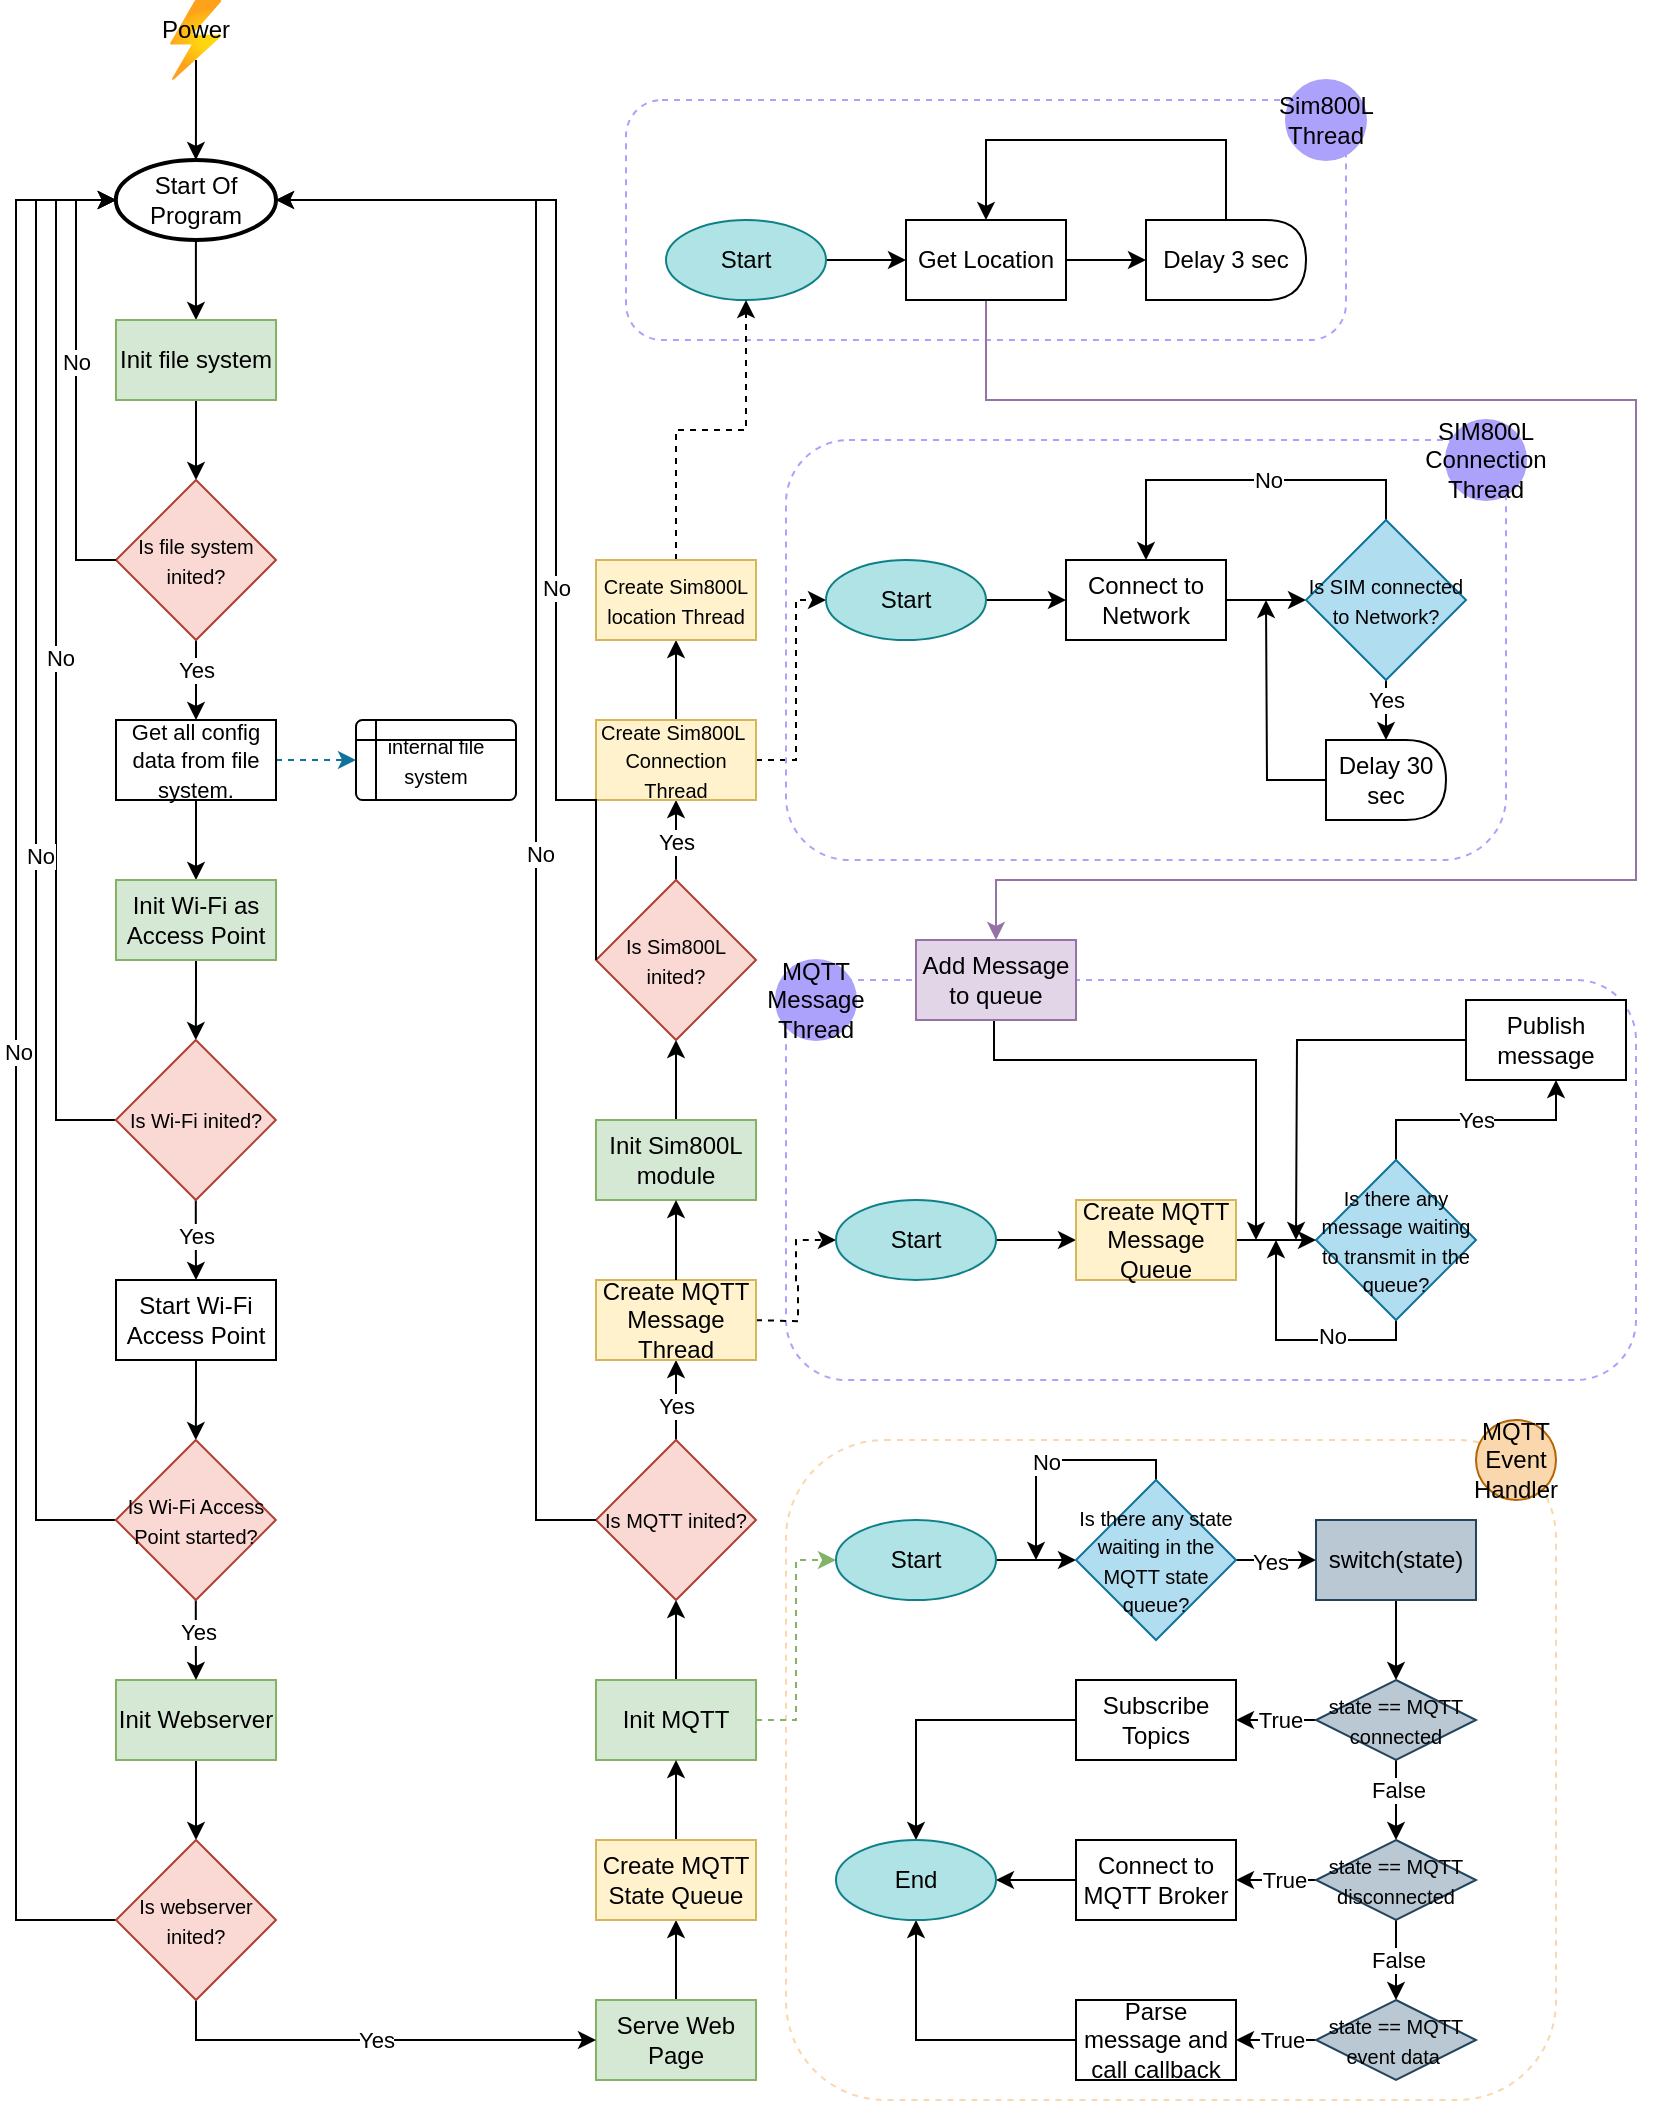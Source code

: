 <mxfile version="22.1.21" type="github">
  <diagram name="Page-1" id="i7anXDzvivj3QK4yiTyE">
    <mxGraphModel dx="1406" dy="894" grid="0" gridSize="10" guides="1" tooltips="1" connect="1" arrows="1" fold="1" page="1" pageScale="1" pageWidth="850" pageHeight="1100" background="none" math="0" shadow="0">
      <root>
        <mxCell id="0" />
        <mxCell id="1" parent="0" />
        <mxCell id="xi-QjfqhYSJSX6jupqze-259" value="" style="rounded=1;whiteSpace=wrap;html=1;dashed=1;fillColor=none;strokeColor=#fad7ac;" parent="1" vertex="1">
          <mxGeometry x="415" y="760" width="385" height="330" as="geometry" />
        </mxCell>
        <mxCell id="xi-QjfqhYSJSX6jupqze-130" value="" style="rounded=1;whiteSpace=wrap;html=1;fillColor=none;dashed=1;strokeColor=#ACA2FC;" parent="1" vertex="1">
          <mxGeometry x="415" y="530" width="425" height="200" as="geometry" />
        </mxCell>
        <mxCell id="xi-QjfqhYSJSX6jupqze-16" value="" style="image;aspect=fixed;html=1;points=[];align=center;fontSize=12;image=img/lib/azure2/general/Power.svg;" parent="1" vertex="1">
          <mxGeometry x="106.97" y="40" width="25.88" height="40" as="geometry" />
        </mxCell>
        <mxCell id="xi-QjfqhYSJSX6jupqze-15" value="" style="edgeStyle=orthogonalEdgeStyle;rounded=0;orthogonalLoop=1;jettySize=auto;html=1;" parent="1" source="xi-QjfqhYSJSX6jupqze-1" target="xi-QjfqhYSJSX6jupqze-11" edge="1">
          <mxGeometry relative="1" as="geometry" />
        </mxCell>
        <mxCell id="xi-QjfqhYSJSX6jupqze-1" value="Start Of Program" style="strokeWidth=2;html=1;shape=mxgraph.flowchart.start_1;whiteSpace=wrap;" parent="1" vertex="1">
          <mxGeometry x="79.91" y="120" width="80.09" height="40" as="geometry" />
        </mxCell>
        <mxCell id="xi-QjfqhYSJSX6jupqze-9" value="&lt;font style=&quot;font-size: 10px;&quot;&gt;internal file system&lt;/font&gt;" style="shape=internalStorage;whiteSpace=wrap;html=1;dx=10;dy=10;rounded=1;arcSize=8;strokeWidth=1;" parent="1" vertex="1">
          <mxGeometry x="200" y="400" width="80" height="40" as="geometry" />
        </mxCell>
        <mxCell id="xi-QjfqhYSJSX6jupqze-18" value="" style="edgeStyle=orthogonalEdgeStyle;rounded=0;orthogonalLoop=1;jettySize=auto;html=1;" parent="1" source="xi-QjfqhYSJSX6jupqze-11" target="xi-QjfqhYSJSX6jupqze-17" edge="1">
          <mxGeometry relative="1" as="geometry" />
        </mxCell>
        <mxCell id="xi-QjfqhYSJSX6jupqze-11" value="Init file system" style="rounded=0;whiteSpace=wrap;html=1;fillColor=#d5e8d4;strokeColor=#82b366;" parent="1" vertex="1">
          <mxGeometry x="80" y="200" width="80" height="40" as="geometry" />
        </mxCell>
        <mxCell id="xi-QjfqhYSJSX6jupqze-14" value="" style="edgeStyle=orthogonalEdgeStyle;rounded=0;orthogonalLoop=1;jettySize=auto;html=1;" parent="1" source="xi-QjfqhYSJSX6jupqze-13" target="xi-QjfqhYSJSX6jupqze-1" edge="1">
          <mxGeometry relative="1" as="geometry" />
        </mxCell>
        <mxCell id="xi-QjfqhYSJSX6jupqze-13" value="Power" style="text;html=1;strokeColor=none;fillColor=none;align=center;verticalAlign=middle;whiteSpace=wrap;rounded=0;" parent="1" vertex="1">
          <mxGeometry x="90" y="40" width="60" height="30" as="geometry" />
        </mxCell>
        <mxCell id="xi-QjfqhYSJSX6jupqze-22" value="" style="edgeStyle=orthogonalEdgeStyle;rounded=0;orthogonalLoop=1;jettySize=auto;html=1;" parent="1" source="xi-QjfqhYSJSX6jupqze-17" target="xi-QjfqhYSJSX6jupqze-21" edge="1">
          <mxGeometry relative="1" as="geometry" />
        </mxCell>
        <mxCell id="xi-QjfqhYSJSX6jupqze-23" value="Yes" style="edgeLabel;html=1;align=center;verticalAlign=middle;resizable=0;points=[];" parent="xi-QjfqhYSJSX6jupqze-22" vertex="1" connectable="0">
          <mxGeometry x="-0.256" relative="1" as="geometry">
            <mxPoint as="offset" />
          </mxGeometry>
        </mxCell>
        <mxCell id="xi-QjfqhYSJSX6jupqze-17" value="&lt;font style=&quot;font-size: 10px;&quot;&gt;Is file system inited?&lt;/font&gt;" style="rhombus;whiteSpace=wrap;html=1;fillColor=#fad9d5;strokeColor=#ae4132;" parent="1" vertex="1">
          <mxGeometry x="80" y="280" width="80" height="80" as="geometry" />
        </mxCell>
        <mxCell id="xi-QjfqhYSJSX6jupqze-19" style="edgeStyle=orthogonalEdgeStyle;rounded=0;orthogonalLoop=1;jettySize=auto;html=1;entryX=0;entryY=0.5;entryDx=0;entryDy=0;entryPerimeter=0;" parent="1" target="xi-QjfqhYSJSX6jupqze-1" edge="1">
          <mxGeometry relative="1" as="geometry">
            <mxPoint x="80" y="320" as="sourcePoint" />
            <mxPoint x="159.91" y="145" as="targetPoint" />
            <Array as="points">
              <mxPoint x="60" y="320" />
              <mxPoint x="60" y="140" />
            </Array>
          </mxGeometry>
        </mxCell>
        <mxCell id="xi-QjfqhYSJSX6jupqze-20" value="No" style="edgeLabel;html=1;align=center;verticalAlign=middle;resizable=0;points=[];" parent="xi-QjfqhYSJSX6jupqze-19" vertex="1" connectable="0">
          <mxGeometry x="0.003" y="-4" relative="1" as="geometry">
            <mxPoint x="-4" y="-9" as="offset" />
          </mxGeometry>
        </mxCell>
        <mxCell id="xi-QjfqhYSJSX6jupqze-27" value="" style="edgeStyle=orthogonalEdgeStyle;rounded=0;orthogonalLoop=1;jettySize=auto;html=1;" parent="1" source="xi-QjfqhYSJSX6jupqze-21" target="xi-QjfqhYSJSX6jupqze-26" edge="1">
          <mxGeometry relative="1" as="geometry" />
        </mxCell>
        <mxCell id="xi-QjfqhYSJSX6jupqze-210" style="edgeStyle=orthogonalEdgeStyle;rounded=0;orthogonalLoop=1;jettySize=auto;html=1;entryX=0;entryY=0.5;entryDx=0;entryDy=0;dashed=1;fillColor=#b1ddf0;strokeColor=#10739e;" parent="1" source="xi-QjfqhYSJSX6jupqze-21" target="xi-QjfqhYSJSX6jupqze-9" edge="1">
          <mxGeometry relative="1" as="geometry" />
        </mxCell>
        <mxCell id="xi-QjfqhYSJSX6jupqze-21" value="&lt;font style=&quot;font-size: 11px;&quot;&gt;Get all config data from file system.&lt;/font&gt;" style="rounded=0;whiteSpace=wrap;html=1;" parent="1" vertex="1">
          <mxGeometry x="80" y="400" width="80" height="40" as="geometry" />
        </mxCell>
        <mxCell id="xi-QjfqhYSJSX6jupqze-55" value="" style="edgeStyle=orthogonalEdgeStyle;rounded=0;orthogonalLoop=1;jettySize=auto;html=1;" parent="1" source="xi-QjfqhYSJSX6jupqze-26" target="xi-QjfqhYSJSX6jupqze-53" edge="1">
          <mxGeometry relative="1" as="geometry" />
        </mxCell>
        <mxCell id="xi-QjfqhYSJSX6jupqze-26" value="Init Wi-Fi as Access Point" style="rounded=0;whiteSpace=wrap;html=1;fillColor=#d5e8d4;strokeColor=#82b366;" parent="1" vertex="1">
          <mxGeometry x="80" y="480" width="80" height="40" as="geometry" />
        </mxCell>
        <mxCell id="xi-QjfqhYSJSX6jupqze-85" value="" style="edgeStyle=orthogonalEdgeStyle;rounded=0;orthogonalLoop=1;jettySize=auto;html=1;" parent="1" source="xi-QjfqhYSJSX6jupqze-28" target="xi-QjfqhYSJSX6jupqze-84" edge="1">
          <mxGeometry relative="1" as="geometry" />
        </mxCell>
        <mxCell id="xi-QjfqhYSJSX6jupqze-28" value="Init Sim800L module" style="rounded=0;whiteSpace=wrap;html=1;fillColor=#d5e8d4;strokeColor=#82b366;" parent="1" vertex="1">
          <mxGeometry x="320" y="600" width="80" height="40" as="geometry" />
        </mxCell>
        <mxCell id="xi-QjfqhYSJSX6jupqze-233" style="edgeStyle=orthogonalEdgeStyle;rounded=0;orthogonalLoop=1;jettySize=auto;html=1;exitX=0.5;exitY=0;exitDx=0;exitDy=0;" parent="1" source="xi-QjfqhYSJSX6jupqze-30" target="xi-QjfqhYSJSX6jupqze-94" edge="1">
          <mxGeometry relative="1" as="geometry">
            <mxPoint x="360.0" y="880" as="sourcePoint" />
          </mxGeometry>
        </mxCell>
        <mxCell id="U0A5DU-_MACA9M0HJrla-34" style="edgeStyle=orthogonalEdgeStyle;rounded=0;orthogonalLoop=1;jettySize=auto;html=1;exitX=1;exitY=0.5;exitDx=0;exitDy=0;entryX=0;entryY=0.5;entryDx=0;entryDy=0;dashed=1;fillColor=#d5e8d4;strokeColor=#82b366;" parent="1" source="xi-QjfqhYSJSX6jupqze-30" target="xi-QjfqhYSJSX6jupqze-271" edge="1">
          <mxGeometry relative="1" as="geometry" />
        </mxCell>
        <mxCell id="xi-QjfqhYSJSX6jupqze-30" value="Init MQTT" style="rounded=0;whiteSpace=wrap;html=1;fillColor=#d5e8d4;strokeColor=#82b366;" parent="1" vertex="1">
          <mxGeometry x="320" y="880" width="80" height="40" as="geometry" />
        </mxCell>
        <mxCell id="xi-QjfqhYSJSX6jupqze-61" value="" style="edgeStyle=orthogonalEdgeStyle;rounded=0;orthogonalLoop=1;jettySize=auto;html=1;" parent="1" source="xi-QjfqhYSJSX6jupqze-34" target="xi-QjfqhYSJSX6jupqze-60" edge="1">
          <mxGeometry relative="1" as="geometry" />
        </mxCell>
        <mxCell id="xi-QjfqhYSJSX6jupqze-34" value="Start Wi-Fi Access Point" style="rounded=0;whiteSpace=wrap;html=1;" parent="1" vertex="1">
          <mxGeometry x="80" y="680" width="80" height="40" as="geometry" />
        </mxCell>
        <mxCell id="xi-QjfqhYSJSX6jupqze-67" value="" style="edgeStyle=orthogonalEdgeStyle;rounded=0;orthogonalLoop=1;jettySize=auto;html=1;" parent="1" source="xi-QjfqhYSJSX6jupqze-35" target="xi-QjfqhYSJSX6jupqze-66" edge="1">
          <mxGeometry relative="1" as="geometry" />
        </mxCell>
        <mxCell id="xi-QjfqhYSJSX6jupqze-35" value="Init Webserver" style="rounded=0;whiteSpace=wrap;html=1;fillColor=#d5e8d4;strokeColor=#82b366;" parent="1" vertex="1">
          <mxGeometry x="80" y="880" width="80" height="40" as="geometry" />
        </mxCell>
        <mxCell id="U0A5DU-_MACA9M0HJrla-3" style="edgeStyle=orthogonalEdgeStyle;rounded=0;orthogonalLoop=1;jettySize=auto;html=1;exitX=0.5;exitY=0;exitDx=0;exitDy=0;entryX=0.5;entryY=1;entryDx=0;entryDy=0;" parent="1" source="xi-QjfqhYSJSX6jupqze-36" target="U0A5DU-_MACA9M0HJrla-2" edge="1">
          <mxGeometry relative="1" as="geometry" />
        </mxCell>
        <mxCell id="xi-QjfqhYSJSX6jupqze-36" value="Serve Web Page" style="rounded=0;whiteSpace=wrap;html=1;fillColor=#d5e8d4;strokeColor=#82b366;" parent="1" vertex="1">
          <mxGeometry x="320" y="1040" width="80" height="40" as="geometry" />
        </mxCell>
        <mxCell id="xi-QjfqhYSJSX6jupqze-47" value="" style="rounded=1;whiteSpace=wrap;html=1;dashed=1;fillColor=none;strokeColor=#ACA2FC;" parent="1" vertex="1">
          <mxGeometry x="335" y="90" width="360" height="120" as="geometry" />
        </mxCell>
        <mxCell id="xi-QjfqhYSJSX6jupqze-56" style="edgeStyle=orthogonalEdgeStyle;rounded=0;orthogonalLoop=1;jettySize=auto;html=1;exitX=0;exitY=0.5;exitDx=0;exitDy=0;entryX=0;entryY=0.5;entryDx=0;entryDy=0;entryPerimeter=0;" parent="1" source="xi-QjfqhYSJSX6jupqze-53" target="xi-QjfqhYSJSX6jupqze-1" edge="1">
          <mxGeometry relative="1" as="geometry">
            <mxPoint x="79.91" y="145" as="targetPoint" />
            <Array as="points">
              <mxPoint x="50" y="600" />
              <mxPoint x="50" y="140" />
            </Array>
          </mxGeometry>
        </mxCell>
        <mxCell id="xi-QjfqhYSJSX6jupqze-57" value="No" style="edgeLabel;html=1;align=center;verticalAlign=middle;resizable=0;points=[];" parent="xi-QjfqhYSJSX6jupqze-56" vertex="1" connectable="0">
          <mxGeometry x="0.004" y="-2" relative="1" as="geometry">
            <mxPoint as="offset" />
          </mxGeometry>
        </mxCell>
        <mxCell id="xi-QjfqhYSJSX6jupqze-58" value="" style="edgeStyle=orthogonalEdgeStyle;rounded=0;orthogonalLoop=1;jettySize=auto;html=1;" parent="1" source="xi-QjfqhYSJSX6jupqze-53" target="xi-QjfqhYSJSX6jupqze-34" edge="1">
          <mxGeometry relative="1" as="geometry" />
        </mxCell>
        <mxCell id="xi-QjfqhYSJSX6jupqze-59" value="Yes" style="edgeLabel;html=1;align=center;verticalAlign=middle;resizable=0;points=[];" parent="xi-QjfqhYSJSX6jupqze-58" vertex="1" connectable="0">
          <mxGeometry x="-0.106" relative="1" as="geometry">
            <mxPoint as="offset" />
          </mxGeometry>
        </mxCell>
        <mxCell id="xi-QjfqhYSJSX6jupqze-53" value="&lt;font style=&quot;font-size: 10px;&quot;&gt;Is Wi-Fi inited?&lt;/font&gt;" style="rhombus;whiteSpace=wrap;html=1;fillColor=#fad9d5;strokeColor=#ae4132;" parent="1" vertex="1">
          <mxGeometry x="79.91" y="560" width="80" height="80" as="geometry" />
        </mxCell>
        <mxCell id="xi-QjfqhYSJSX6jupqze-62" style="edgeStyle=orthogonalEdgeStyle;rounded=0;orthogonalLoop=1;jettySize=auto;html=1;exitX=0;exitY=0.5;exitDx=0;exitDy=0;" parent="1" source="xi-QjfqhYSJSX6jupqze-60" edge="1">
          <mxGeometry relative="1" as="geometry">
            <mxPoint x="80" y="140" as="targetPoint" />
            <Array as="points">
              <mxPoint x="40" y="800" />
              <mxPoint x="40" y="140" />
            </Array>
          </mxGeometry>
        </mxCell>
        <mxCell id="xi-QjfqhYSJSX6jupqze-63" value="No" style="edgeLabel;html=1;align=center;verticalAlign=middle;resizable=0;points=[];" parent="xi-QjfqhYSJSX6jupqze-62" vertex="1" connectable="0">
          <mxGeometry x="0.005" y="-2" relative="1" as="geometry">
            <mxPoint as="offset" />
          </mxGeometry>
        </mxCell>
        <mxCell id="xi-QjfqhYSJSX6jupqze-64" value="" style="edgeStyle=orthogonalEdgeStyle;rounded=0;orthogonalLoop=1;jettySize=auto;html=1;" parent="1" source="xi-QjfqhYSJSX6jupqze-60" target="xi-QjfqhYSJSX6jupqze-35" edge="1">
          <mxGeometry relative="1" as="geometry" />
        </mxCell>
        <mxCell id="xi-QjfqhYSJSX6jupqze-65" value="Yes" style="edgeLabel;html=1;align=center;verticalAlign=middle;resizable=0;points=[];" parent="xi-QjfqhYSJSX6jupqze-64" vertex="1" connectable="0">
          <mxGeometry x="-0.213" y="1" relative="1" as="geometry">
            <mxPoint as="offset" />
          </mxGeometry>
        </mxCell>
        <mxCell id="xi-QjfqhYSJSX6jupqze-60" value="&lt;font style=&quot;font-size: 10px;&quot;&gt;Is Wi-Fi Access Point started?&lt;/font&gt;" style="rhombus;whiteSpace=wrap;html=1;fillColor=#fad9d5;strokeColor=#ae4132;" parent="1" vertex="1">
          <mxGeometry x="79.91" y="760" width="80" height="80" as="geometry" />
        </mxCell>
        <mxCell id="xi-QjfqhYSJSX6jupqze-68" style="edgeStyle=orthogonalEdgeStyle;rounded=0;orthogonalLoop=1;jettySize=auto;html=1;exitX=0;exitY=0.5;exitDx=0;exitDy=0;" parent="1" source="xi-QjfqhYSJSX6jupqze-66" edge="1">
          <mxGeometry relative="1" as="geometry">
            <mxPoint x="80" y="140" as="targetPoint" />
            <Array as="points">
              <mxPoint x="30" y="1000" />
              <mxPoint x="30" y="140" />
            </Array>
          </mxGeometry>
        </mxCell>
        <mxCell id="xi-QjfqhYSJSX6jupqze-69" value="No" style="edgeLabel;html=1;align=center;verticalAlign=middle;resizable=0;points=[];" parent="xi-QjfqhYSJSX6jupqze-68" vertex="1" connectable="0">
          <mxGeometry x="0.009" y="-1" relative="1" as="geometry">
            <mxPoint as="offset" />
          </mxGeometry>
        </mxCell>
        <mxCell id="xi-QjfqhYSJSX6jupqze-212" style="edgeStyle=orthogonalEdgeStyle;rounded=0;orthogonalLoop=1;jettySize=auto;html=1;exitX=0.5;exitY=1;exitDx=0;exitDy=0;entryX=0;entryY=0.5;entryDx=0;entryDy=0;" parent="1" source="xi-QjfqhYSJSX6jupqze-66" target="xi-QjfqhYSJSX6jupqze-36" edge="1">
          <mxGeometry relative="1" as="geometry">
            <Array as="points">
              <mxPoint x="120" y="1060" />
            </Array>
          </mxGeometry>
        </mxCell>
        <mxCell id="xi-QjfqhYSJSX6jupqze-214" value="Yes" style="edgeLabel;html=1;align=center;verticalAlign=middle;resizable=0;points=[];" parent="xi-QjfqhYSJSX6jupqze-212" vertex="1" connectable="0">
          <mxGeometry x="-0.005" relative="1" as="geometry">
            <mxPoint as="offset" />
          </mxGeometry>
        </mxCell>
        <mxCell id="xi-QjfqhYSJSX6jupqze-66" value="&lt;font style=&quot;font-size: 10px;&quot;&gt;Is webserver inited?&lt;/font&gt;" style="rhombus;whiteSpace=wrap;html=1;fillColor=#fad9d5;strokeColor=#ae4132;" parent="1" vertex="1">
          <mxGeometry x="80" y="960" width="80" height="80" as="geometry" />
        </mxCell>
        <mxCell id="xi-QjfqhYSJSX6jupqze-219" style="edgeStyle=orthogonalEdgeStyle;rounded=0;orthogonalLoop=1;jettySize=auto;html=1;exitX=0.5;exitY=0;exitDx=0;exitDy=0;" parent="1" source="xi-QjfqhYSJSX6jupqze-84" target="xi-QjfqhYSJSX6jupqze-160" edge="1">
          <mxGeometry relative="1" as="geometry" />
        </mxCell>
        <mxCell id="xi-QjfqhYSJSX6jupqze-220" value="Yes" style="edgeLabel;html=1;align=center;verticalAlign=middle;resizable=0;points=[];" parent="xi-QjfqhYSJSX6jupqze-219" vertex="1" connectable="0">
          <mxGeometry x="-0.017" relative="1" as="geometry">
            <mxPoint as="offset" />
          </mxGeometry>
        </mxCell>
        <mxCell id="xi-QjfqhYSJSX6jupqze-84" value="&lt;font style=&quot;font-size: 10px;&quot;&gt;Is Sim800L inited?&lt;/font&gt;" style="rhombus;whiteSpace=wrap;html=1;fillColor=#fad9d5;strokeColor=#ae4132;" parent="1" vertex="1">
          <mxGeometry x="320" y="480" width="80" height="80" as="geometry" />
        </mxCell>
        <mxCell id="xi-QjfqhYSJSX6jupqze-234" style="edgeStyle=orthogonalEdgeStyle;rounded=0;orthogonalLoop=1;jettySize=auto;html=1;entryX=0.5;entryY=1;entryDx=0;entryDy=0;" parent="1" source="xi-QjfqhYSJSX6jupqze-94" target="xi-QjfqhYSJSX6jupqze-143" edge="1">
          <mxGeometry relative="1" as="geometry">
            <mxPoint x="360" y="720" as="targetPoint" />
          </mxGeometry>
        </mxCell>
        <mxCell id="xi-QjfqhYSJSX6jupqze-235" value="Yes" style="edgeLabel;html=1;align=center;verticalAlign=middle;resizable=0;points=[];" parent="xi-QjfqhYSJSX6jupqze-234" vertex="1" connectable="0">
          <mxGeometry x="-0.133" relative="1" as="geometry">
            <mxPoint as="offset" />
          </mxGeometry>
        </mxCell>
        <mxCell id="xi-QjfqhYSJSX6jupqze-94" value="&lt;font style=&quot;font-size: 10px;&quot;&gt;Is MQTT inited?&lt;/font&gt;" style="rhombus;whiteSpace=wrap;html=1;fillColor=#fad9d5;strokeColor=#ae4132;" parent="1" vertex="1">
          <mxGeometry x="320" y="760" width="80" height="80" as="geometry" />
        </mxCell>
        <mxCell id="U0A5DU-_MACA9M0HJrla-36" style="edgeStyle=orthogonalEdgeStyle;rounded=0;orthogonalLoop=1;jettySize=auto;html=1;exitX=0;exitY=0.5;exitDx=0;exitDy=0;entryX=0.5;entryY=0;entryDx=0;entryDy=0;" parent="1" source="xi-QjfqhYSJSX6jupqze-114" target="U0A5DU-_MACA9M0HJrla-35" edge="1">
          <mxGeometry relative="1" as="geometry" />
        </mxCell>
        <mxCell id="xi-QjfqhYSJSX6jupqze-114" value="Subscribe Topics" style="rounded=0;whiteSpace=wrap;html=1;" parent="1" vertex="1">
          <mxGeometry x="560" y="880" width="80" height="40" as="geometry" />
        </mxCell>
        <mxCell id="xi-QjfqhYSJSX6jupqze-245" value="Yes" style="edgeStyle=orthogonalEdgeStyle;rounded=0;orthogonalLoop=1;jettySize=auto;html=1;exitX=0.5;exitY=0;exitDx=0;exitDy=0;" parent="1" source="xi-QjfqhYSJSX6jupqze-117" target="xi-QjfqhYSJSX6jupqze-119" edge="1">
          <mxGeometry relative="1" as="geometry">
            <Array as="points">
              <mxPoint x="720" y="600" />
              <mxPoint x="800" y="600" />
            </Array>
            <mxPoint as="offset" />
          </mxGeometry>
        </mxCell>
        <mxCell id="xi-QjfqhYSJSX6jupqze-277" style="edgeStyle=orthogonalEdgeStyle;rounded=0;orthogonalLoop=1;jettySize=auto;html=1;exitX=0.5;exitY=1;exitDx=0;exitDy=0;" parent="1" source="xi-QjfqhYSJSX6jupqze-117" edge="1">
          <mxGeometry relative="1" as="geometry">
            <mxPoint x="660" y="660" as="targetPoint" />
            <Array as="points">
              <mxPoint x="720" y="710" />
              <mxPoint x="660" y="710" />
            </Array>
          </mxGeometry>
        </mxCell>
        <mxCell id="xi-QjfqhYSJSX6jupqze-278" value="No" style="edgeLabel;html=1;align=center;verticalAlign=middle;resizable=0;points=[];" parent="xi-QjfqhYSJSX6jupqze-277" vertex="1" connectable="0">
          <mxGeometry x="-0.304" y="-2" relative="1" as="geometry">
            <mxPoint as="offset" />
          </mxGeometry>
        </mxCell>
        <mxCell id="xi-QjfqhYSJSX6jupqze-117" value="&lt;font style=&quot;font-size: 10px;&quot;&gt;Is there any message waiting to transmit in the queue?&lt;/font&gt;" style="rhombus;whiteSpace=wrap;html=1;fillColor=#b1ddf0;strokeColor=#10739e;" parent="1" vertex="1">
          <mxGeometry x="680" y="620" width="80" height="80" as="geometry" />
        </mxCell>
        <mxCell id="xi-QjfqhYSJSX6jupqze-279" style="edgeStyle=orthogonalEdgeStyle;rounded=0;orthogonalLoop=1;jettySize=auto;html=1;exitX=0;exitY=0.5;exitDx=0;exitDy=0;" parent="1" source="xi-QjfqhYSJSX6jupqze-119" edge="1">
          <mxGeometry relative="1" as="geometry">
            <mxPoint x="670" y="660" as="targetPoint" />
          </mxGeometry>
        </mxCell>
        <mxCell id="xi-QjfqhYSJSX6jupqze-119" value="Publish message" style="rounded=0;whiteSpace=wrap;html=1;" parent="1" vertex="1">
          <mxGeometry x="755" y="540" width="80" height="40" as="geometry" />
        </mxCell>
        <mxCell id="xi-QjfqhYSJSX6jupqze-141" value="MQTT Message Thread" style="ellipse;whiteSpace=wrap;html=1;aspect=fixed;fillColor=#ACA2FC;strokeColor=#ACA2FC;" parent="1" vertex="1">
          <mxGeometry x="410" y="520" width="40" height="40" as="geometry" />
        </mxCell>
        <mxCell id="xi-QjfqhYSJSX6jupqze-280" style="edgeStyle=orthogonalEdgeStyle;rounded=0;orthogonalLoop=1;jettySize=auto;html=1;entryX=0;entryY=0.5;entryDx=0;entryDy=0;dashed=1;" parent="1" target="xi-QjfqhYSJSX6jupqze-154" edge="1">
          <mxGeometry relative="1" as="geometry">
            <mxPoint x="400.0" y="700.077" as="sourcePoint" />
          </mxGeometry>
        </mxCell>
        <mxCell id="xi-QjfqhYSJSX6jupqze-143" value="Create MQTT Message Thread" style="rounded=0;whiteSpace=wrap;html=1;fillColor=#fff2cc;strokeColor=#d6b656;" parent="1" vertex="1">
          <mxGeometry x="320" y="680" width="80" height="40" as="geometry" />
        </mxCell>
        <mxCell id="xi-QjfqhYSJSX6jupqze-171" style="edgeStyle=orthogonalEdgeStyle;rounded=0;orthogonalLoop=1;jettySize=auto;html=1;entryX=0;entryY=0.5;entryDx=0;entryDy=0;" parent="1" source="xi-QjfqhYSJSX6jupqze-154" target="xi-QjfqhYSJSX6jupqze-170" edge="1">
          <mxGeometry relative="1" as="geometry">
            <mxPoint x="630" y="640" as="targetPoint" />
          </mxGeometry>
        </mxCell>
        <mxCell id="xi-QjfqhYSJSX6jupqze-154" value="Start" style="ellipse;whiteSpace=wrap;html=1;fillColor=#b0e3e6;strokeColor=#0e8088;" parent="1" vertex="1">
          <mxGeometry x="440" y="640" width="80" height="40" as="geometry" />
        </mxCell>
        <mxCell id="xi-QjfqhYSJSX6jupqze-159" value="Sim800L Thread" style="ellipse;whiteSpace=wrap;html=1;aspect=fixed;fillColor=#ACA2FC;strokeColor=#ACA2FC;" parent="1" vertex="1">
          <mxGeometry x="665" y="80" width="40" height="40" as="geometry" />
        </mxCell>
        <mxCell id="xi-QjfqhYSJSX6jupqze-230" style="edgeStyle=orthogonalEdgeStyle;rounded=0;orthogonalLoop=1;jettySize=auto;html=1;entryX=0.5;entryY=1;entryDx=0;entryDy=0;" parent="1" source="xi-QjfqhYSJSX6jupqze-160" target="xi-QjfqhYSJSX6jupqze-190" edge="1">
          <mxGeometry relative="1" as="geometry" />
        </mxCell>
        <mxCell id="xi-QjfqhYSJSX6jupqze-283" style="edgeStyle=orthogonalEdgeStyle;rounded=0;orthogonalLoop=1;jettySize=auto;html=1;entryX=0;entryY=0.5;entryDx=0;entryDy=0;dashed=1;" parent="1" source="xi-QjfqhYSJSX6jupqze-160" target="xi-QjfqhYSJSX6jupqze-207" edge="1">
          <mxGeometry relative="1" as="geometry">
            <Array as="points">
              <mxPoint x="420" y="420" />
              <mxPoint x="420" y="340" />
            </Array>
          </mxGeometry>
        </mxCell>
        <mxCell id="xi-QjfqhYSJSX6jupqze-160" value="&lt;font style=&quot;font-size: 10px;&quot;&gt;Create Sim800L&amp;nbsp; Connection Thread&lt;/font&gt;" style="rounded=0;whiteSpace=wrap;html=1;fillColor=#fff2cc;strokeColor=#d6b656;" parent="1" vertex="1">
          <mxGeometry x="320" y="400" width="80" height="40" as="geometry" />
        </mxCell>
        <mxCell id="xi-QjfqhYSJSX6jupqze-183" style="edgeStyle=orthogonalEdgeStyle;rounded=0;orthogonalLoop=1;jettySize=auto;html=1;entryX=0;entryY=0.5;entryDx=0;entryDy=0;" parent="1" source="xi-QjfqhYSJSX6jupqze-164" target="xi-QjfqhYSJSX6jupqze-182" edge="1">
          <mxGeometry relative="1" as="geometry" />
        </mxCell>
        <mxCell id="xi-QjfqhYSJSX6jupqze-164" value="Start" style="ellipse;whiteSpace=wrap;html=1;fillColor=#b0e3e6;strokeColor=#0e8088;" parent="1" vertex="1">
          <mxGeometry x="355" y="150" width="80" height="40" as="geometry" />
        </mxCell>
        <mxCell id="xi-QjfqhYSJSX6jupqze-242" style="edgeStyle=orthogonalEdgeStyle;rounded=0;orthogonalLoop=1;jettySize=auto;html=1;exitX=1;exitY=0.5;exitDx=0;exitDy=0;entryX=0;entryY=0.5;entryDx=0;entryDy=0;" parent="1" source="xi-QjfqhYSJSX6jupqze-170" target="xi-QjfqhYSJSX6jupqze-117" edge="1">
          <mxGeometry relative="1" as="geometry" />
        </mxCell>
        <mxCell id="xi-QjfqhYSJSX6jupqze-170" value="Create MQTT Message Queue" style="rounded=0;whiteSpace=wrap;html=1;fillColor=#fff2cc;strokeColor=#d6b656;" parent="1" vertex="1">
          <mxGeometry x="560" y="640" width="80" height="40" as="geometry" />
        </mxCell>
        <mxCell id="xi-QjfqhYSJSX6jupqze-281" style="edgeStyle=orthogonalEdgeStyle;rounded=0;orthogonalLoop=1;jettySize=auto;html=1;exitX=0.5;exitY=1;exitDx=0;exitDy=0;" parent="1" edge="1">
          <mxGeometry relative="1" as="geometry">
            <mxPoint x="650" y="660" as="targetPoint" />
            <mxPoint x="519" y="550" as="sourcePoint" />
            <Array as="points">
              <mxPoint x="519" y="570" />
              <mxPoint x="650" y="570" />
              <mxPoint x="650" y="660" />
            </Array>
          </mxGeometry>
        </mxCell>
        <mxCell id="xi-QjfqhYSJSX6jupqze-173" value="Add Message to queue" style="rounded=0;whiteSpace=wrap;html=1;fillColor=#e1d5e7;strokeColor=#9673a6;" parent="1" vertex="1">
          <mxGeometry x="480" y="510" width="80" height="40" as="geometry" />
        </mxCell>
        <mxCell id="xi-QjfqhYSJSX6jupqze-186" style="edgeStyle=orthogonalEdgeStyle;rounded=0;orthogonalLoop=1;jettySize=auto;html=1;" parent="1" source="xi-QjfqhYSJSX6jupqze-182" target="xi-QjfqhYSJSX6jupqze-184" edge="1">
          <mxGeometry relative="1" as="geometry">
            <Array as="points" />
          </mxGeometry>
        </mxCell>
        <mxCell id="xi-QjfqhYSJSX6jupqze-284" style="edgeStyle=orthogonalEdgeStyle;rounded=0;orthogonalLoop=1;jettySize=auto;html=1;exitX=0.5;exitY=1;exitDx=0;exitDy=0;entryX=0.5;entryY=0;entryDx=0;entryDy=0;fillColor=#e1d5e7;strokeColor=#9673a6;" parent="1" source="xi-QjfqhYSJSX6jupqze-182" target="xi-QjfqhYSJSX6jupqze-173" edge="1">
          <mxGeometry relative="1" as="geometry">
            <Array as="points">
              <mxPoint x="515" y="240" />
              <mxPoint x="840" y="240" />
              <mxPoint x="840" y="480" />
              <mxPoint x="520" y="480" />
            </Array>
          </mxGeometry>
        </mxCell>
        <mxCell id="xi-QjfqhYSJSX6jupqze-182" value="Get Location" style="rounded=0;whiteSpace=wrap;html=1;" parent="1" vertex="1">
          <mxGeometry x="475" y="150" width="80" height="40" as="geometry" />
        </mxCell>
        <mxCell id="xi-QjfqhYSJSX6jupqze-187" style="edgeStyle=orthogonalEdgeStyle;rounded=0;orthogonalLoop=1;jettySize=auto;html=1;entryX=0.5;entryY=0;entryDx=0;entryDy=0;exitX=0.5;exitY=0;exitDx=0;exitDy=0;" parent="1" source="xi-QjfqhYSJSX6jupqze-184" target="xi-QjfqhYSJSX6jupqze-182" edge="1">
          <mxGeometry relative="1" as="geometry">
            <Array as="points">
              <mxPoint x="635" y="110" />
              <mxPoint x="515" y="110" />
            </Array>
          </mxGeometry>
        </mxCell>
        <mxCell id="xi-QjfqhYSJSX6jupqze-184" value="Delay 3 sec" style="shape=delay;whiteSpace=wrap;html=1;" parent="1" vertex="1">
          <mxGeometry x="595" y="150" width="80" height="40" as="geometry" />
        </mxCell>
        <mxCell id="xi-QjfqhYSJSX6jupqze-285" style="edgeStyle=orthogonalEdgeStyle;rounded=0;orthogonalLoop=1;jettySize=auto;html=1;exitX=0.5;exitY=0;exitDx=0;exitDy=0;entryX=0.5;entryY=1;entryDx=0;entryDy=0;dashed=1;" parent="1" source="xi-QjfqhYSJSX6jupqze-190" target="xi-QjfqhYSJSX6jupqze-164" edge="1">
          <mxGeometry relative="1" as="geometry" />
        </mxCell>
        <mxCell id="xi-QjfqhYSJSX6jupqze-190" value="&lt;font style=&quot;font-size: 10px;&quot;&gt;Create Sim800L location Thread&lt;/font&gt;" style="rounded=0;whiteSpace=wrap;html=1;fillColor=#fff2cc;strokeColor=#d6b656;" parent="1" vertex="1">
          <mxGeometry x="320" y="320" width="80" height="40" as="geometry" />
        </mxCell>
        <mxCell id="xi-QjfqhYSJSX6jupqze-193" value="" style="rounded=1;whiteSpace=wrap;html=1;fillColor=none;dashed=1;strokeColor=#ACA2FC;" parent="1" vertex="1">
          <mxGeometry x="415" y="260" width="360" height="210" as="geometry" />
        </mxCell>
        <mxCell id="xi-QjfqhYSJSX6jupqze-195" value="" style="edgeStyle=orthogonalEdgeStyle;rounded=0;orthogonalLoop=1;jettySize=auto;html=1;" parent="1" source="xi-QjfqhYSJSX6jupqze-196" target="xi-QjfqhYSJSX6jupqze-201" edge="1">
          <mxGeometry relative="1" as="geometry" />
        </mxCell>
        <mxCell id="xi-QjfqhYSJSX6jupqze-196" value="Connect to Network" style="rounded=0;whiteSpace=wrap;html=1;" parent="1" vertex="1">
          <mxGeometry x="555" y="320" width="80" height="40" as="geometry" />
        </mxCell>
        <mxCell id="xi-QjfqhYSJSX6jupqze-223" style="edgeStyle=orthogonalEdgeStyle;rounded=0;orthogonalLoop=1;jettySize=auto;html=1;exitX=0.5;exitY=0;exitDx=0;exitDy=0;entryX=0.5;entryY=0;entryDx=0;entryDy=0;" parent="1" source="xi-QjfqhYSJSX6jupqze-201" target="xi-QjfqhYSJSX6jupqze-196" edge="1">
          <mxGeometry relative="1" as="geometry" />
        </mxCell>
        <mxCell id="xi-QjfqhYSJSX6jupqze-224" value="No" style="edgeLabel;html=1;align=center;verticalAlign=middle;resizable=0;points=[];" parent="xi-QjfqhYSJSX6jupqze-223" vertex="1" connectable="0">
          <mxGeometry x="0.005" y="1" relative="1" as="geometry">
            <mxPoint x="11" y="-1" as="offset" />
          </mxGeometry>
        </mxCell>
        <mxCell id="xi-QjfqhYSJSX6jupqze-225" value="" style="edgeStyle=orthogonalEdgeStyle;rounded=0;orthogonalLoop=1;jettySize=auto;html=1;" parent="1" source="xi-QjfqhYSJSX6jupqze-201" target="xi-QjfqhYSJSX6jupqze-203" edge="1">
          <mxGeometry relative="1" as="geometry" />
        </mxCell>
        <mxCell id="xi-QjfqhYSJSX6jupqze-226" value="Yes" style="edgeLabel;html=1;align=center;verticalAlign=middle;resizable=0;points=[];" parent="xi-QjfqhYSJSX6jupqze-225" vertex="1" connectable="0">
          <mxGeometry x="-0.606" relative="1" as="geometry">
            <mxPoint as="offset" />
          </mxGeometry>
        </mxCell>
        <mxCell id="xi-QjfqhYSJSX6jupqze-201" value="&lt;font style=&quot;font-size: 10px;&quot;&gt;Is SIM connected to Network?&lt;/font&gt;" style="rhombus;whiteSpace=wrap;html=1;fillColor=#b1ddf0;strokeColor=#10739e;" parent="1" vertex="1">
          <mxGeometry x="675" y="300" width="80" height="80" as="geometry" />
        </mxCell>
        <mxCell id="xi-QjfqhYSJSX6jupqze-227" style="edgeStyle=orthogonalEdgeStyle;rounded=0;orthogonalLoop=1;jettySize=auto;html=1;" parent="1" source="xi-QjfqhYSJSX6jupqze-203" edge="1">
          <mxGeometry relative="1" as="geometry">
            <mxPoint x="655" y="340" as="targetPoint" />
          </mxGeometry>
        </mxCell>
        <mxCell id="xi-QjfqhYSJSX6jupqze-203" value="Delay 30 sec" style="shape=delay;whiteSpace=wrap;html=1;" parent="1" vertex="1">
          <mxGeometry x="685" y="410" width="60" height="40" as="geometry" />
        </mxCell>
        <mxCell id="xi-QjfqhYSJSX6jupqze-205" value="SIM800L Connection Thread" style="ellipse;whiteSpace=wrap;html=1;aspect=fixed;fillColor=#ACA2FC;strokeColor=#ACA2FC;" parent="1" vertex="1">
          <mxGeometry x="745" y="250" width="40" height="40" as="geometry" />
        </mxCell>
        <mxCell id="xi-QjfqhYSJSX6jupqze-222" style="edgeStyle=orthogonalEdgeStyle;rounded=0;orthogonalLoop=1;jettySize=auto;html=1;entryX=0;entryY=0.5;entryDx=0;entryDy=0;" parent="1" source="xi-QjfqhYSJSX6jupqze-207" target="xi-QjfqhYSJSX6jupqze-196" edge="1">
          <mxGeometry relative="1" as="geometry" />
        </mxCell>
        <mxCell id="xi-QjfqhYSJSX6jupqze-207" value="Start" style="ellipse;whiteSpace=wrap;html=1;fillColor=#b0e3e6;strokeColor=#0e8088;" parent="1" vertex="1">
          <mxGeometry x="435" y="320" width="80" height="40" as="geometry" />
        </mxCell>
        <mxCell id="xi-QjfqhYSJSX6jupqze-254" style="edgeStyle=orthogonalEdgeStyle;rounded=0;orthogonalLoop=1;jettySize=auto;html=1;entryX=0.5;entryY=1;entryDx=0;entryDy=0;" parent="1" source="xi-QjfqhYSJSX6jupqze-143" target="xi-QjfqhYSJSX6jupqze-28" edge="1">
          <mxGeometry relative="1" as="geometry" />
        </mxCell>
        <mxCell id="xi-QjfqhYSJSX6jupqze-255" style="edgeStyle=orthogonalEdgeStyle;rounded=0;orthogonalLoop=1;jettySize=auto;html=1;exitX=0;exitY=0.5;exitDx=0;exitDy=0;entryX=1;entryY=0.5;entryDx=0;entryDy=0;entryPerimeter=0;" parent="1" source="xi-QjfqhYSJSX6jupqze-94" target="xi-QjfqhYSJSX6jupqze-1" edge="1">
          <mxGeometry relative="1" as="geometry">
            <Array as="points">
              <mxPoint x="290" y="800" />
              <mxPoint x="290" y="140" />
            </Array>
          </mxGeometry>
        </mxCell>
        <mxCell id="xi-QjfqhYSJSX6jupqze-256" value="No" style="edgeLabel;html=1;align=center;verticalAlign=middle;resizable=0;points=[];" parent="xi-QjfqhYSJSX6jupqze-255" vertex="1" connectable="0">
          <mxGeometry x="-0.114" y="-2" relative="1" as="geometry">
            <mxPoint as="offset" />
          </mxGeometry>
        </mxCell>
        <mxCell id="xi-QjfqhYSJSX6jupqze-257" style="edgeStyle=orthogonalEdgeStyle;rounded=0;orthogonalLoop=1;jettySize=auto;html=1;exitX=0;exitY=0.5;exitDx=0;exitDy=0;entryX=1;entryY=0.5;entryDx=0;entryDy=0;entryPerimeter=0;" parent="1" source="xi-QjfqhYSJSX6jupqze-84" target="xi-QjfqhYSJSX6jupqze-1" edge="1">
          <mxGeometry relative="1" as="geometry">
            <Array as="points">
              <mxPoint x="300" y="440" />
              <mxPoint x="300" y="140" />
            </Array>
          </mxGeometry>
        </mxCell>
        <mxCell id="xi-QjfqhYSJSX6jupqze-258" value="No" style="edgeLabel;html=1;align=center;verticalAlign=middle;resizable=0;points=[];" parent="xi-QjfqhYSJSX6jupqze-257" vertex="1" connectable="0">
          <mxGeometry x="-0.237" relative="1" as="geometry">
            <mxPoint as="offset" />
          </mxGeometry>
        </mxCell>
        <mxCell id="U0A5DU-_MACA9M0HJrla-37" style="edgeStyle=orthogonalEdgeStyle;rounded=0;orthogonalLoop=1;jettySize=auto;html=1;exitX=0;exitY=0.5;exitDx=0;exitDy=0;entryX=1;entryY=0.5;entryDx=0;entryDy=0;" parent="1" source="xi-QjfqhYSJSX6jupqze-261" target="U0A5DU-_MACA9M0HJrla-35" edge="1">
          <mxGeometry relative="1" as="geometry" />
        </mxCell>
        <mxCell id="xi-QjfqhYSJSX6jupqze-261" value="Connect to MQTT Broker" style="rounded=0;whiteSpace=wrap;html=1;" parent="1" vertex="1">
          <mxGeometry x="560" y="960" width="80" height="40" as="geometry" />
        </mxCell>
        <mxCell id="xi-QjfqhYSJSX6jupqze-269" value="MQTT Event Handler" style="ellipse;whiteSpace=wrap;html=1;aspect=fixed;fillColor=#fad7ac;strokeColor=#b46504;" parent="1" vertex="1">
          <mxGeometry x="760" y="750" width="40" height="40" as="geometry" />
        </mxCell>
        <mxCell id="U0A5DU-_MACA9M0HJrla-7" value="" style="edgeStyle=orthogonalEdgeStyle;rounded=0;orthogonalLoop=1;jettySize=auto;html=1;" parent="1" source="xi-QjfqhYSJSX6jupqze-271" target="U0A5DU-_MACA9M0HJrla-6" edge="1">
          <mxGeometry relative="1" as="geometry" />
        </mxCell>
        <mxCell id="xi-QjfqhYSJSX6jupqze-271" value="Start" style="ellipse;whiteSpace=wrap;html=1;fillColor=#b0e3e6;strokeColor=#0e8088;" parent="1" vertex="1">
          <mxGeometry x="440" y="800" width="80" height="40" as="geometry" />
        </mxCell>
        <mxCell id="U0A5DU-_MACA9M0HJrla-1" style="edgeStyle=orthogonalEdgeStyle;rounded=0;orthogonalLoop=1;jettySize=auto;html=1;exitX=0.5;exitY=1;exitDx=0;exitDy=0;" parent="1" source="xi-QjfqhYSJSX6jupqze-36" target="xi-QjfqhYSJSX6jupqze-36" edge="1">
          <mxGeometry relative="1" as="geometry" />
        </mxCell>
        <mxCell id="U0A5DU-_MACA9M0HJrla-4" value="" style="edgeStyle=orthogonalEdgeStyle;rounded=0;orthogonalLoop=1;jettySize=auto;html=1;" parent="1" source="U0A5DU-_MACA9M0HJrla-2" target="xi-QjfqhYSJSX6jupqze-30" edge="1">
          <mxGeometry relative="1" as="geometry" />
        </mxCell>
        <mxCell id="U0A5DU-_MACA9M0HJrla-2" value="Create MQTT State Queue" style="rounded=0;whiteSpace=wrap;html=1;fillColor=#fff2cc;strokeColor=#d6b656;" parent="1" vertex="1">
          <mxGeometry x="320" y="960" width="80" height="40" as="geometry" />
        </mxCell>
        <mxCell id="U0A5DU-_MACA9M0HJrla-8" style="edgeStyle=orthogonalEdgeStyle;rounded=0;orthogonalLoop=1;jettySize=auto;html=1;exitX=0.5;exitY=0;exitDx=0;exitDy=0;" parent="1" source="U0A5DU-_MACA9M0HJrla-6" edge="1">
          <mxGeometry relative="1" as="geometry">
            <mxPoint x="540" y="820" as="targetPoint" />
            <Array as="points">
              <mxPoint x="600" y="770" />
              <mxPoint x="540" y="770" />
            </Array>
          </mxGeometry>
        </mxCell>
        <mxCell id="U0A5DU-_MACA9M0HJrla-9" value="No" style="edgeLabel;html=1;align=center;verticalAlign=middle;resizable=0;points=[];" parent="U0A5DU-_MACA9M0HJrla-8" vertex="1" connectable="0">
          <mxGeometry x="0.085" y="1" relative="1" as="geometry">
            <mxPoint as="offset" />
          </mxGeometry>
        </mxCell>
        <mxCell id="U0A5DU-_MACA9M0HJrla-11" value="" style="edgeStyle=orthogonalEdgeStyle;rounded=0;orthogonalLoop=1;jettySize=auto;html=1;" parent="1" source="U0A5DU-_MACA9M0HJrla-6" target="U0A5DU-_MACA9M0HJrla-10" edge="1">
          <mxGeometry relative="1" as="geometry" />
        </mxCell>
        <mxCell id="U0A5DU-_MACA9M0HJrla-13" value="Yes" style="edgeLabel;html=1;align=center;verticalAlign=middle;resizable=0;points=[];" parent="U0A5DU-_MACA9M0HJrla-11" vertex="1" connectable="0">
          <mxGeometry x="-0.149" y="-1" relative="1" as="geometry">
            <mxPoint as="offset" />
          </mxGeometry>
        </mxCell>
        <mxCell id="U0A5DU-_MACA9M0HJrla-6" value="&lt;font style=&quot;font-size: 10px;&quot;&gt;Is there any state waiting in the MQTT state queue?&lt;br&gt;&lt;/font&gt;" style="rhombus;whiteSpace=wrap;html=1;fillColor=#b1ddf0;strokeColor=#10739e;" parent="1" vertex="1">
          <mxGeometry x="560" y="780" width="80" height="80" as="geometry" />
        </mxCell>
        <mxCell id="U0A5DU-_MACA9M0HJrla-18" style="edgeStyle=orthogonalEdgeStyle;rounded=0;orthogonalLoop=1;jettySize=auto;html=1;exitX=0.5;exitY=1;exitDx=0;exitDy=0;entryX=0.5;entryY=0;entryDx=0;entryDy=0;" parent="1" source="U0A5DU-_MACA9M0HJrla-10" target="U0A5DU-_MACA9M0HJrla-14" edge="1">
          <mxGeometry relative="1" as="geometry" />
        </mxCell>
        <mxCell id="U0A5DU-_MACA9M0HJrla-10" value="switch(state)" style="whiteSpace=wrap;html=1;fillColor=#bac8d3;strokeColor=#23445d;" parent="1" vertex="1">
          <mxGeometry x="680" y="800" width="80" height="40" as="geometry" />
        </mxCell>
        <mxCell id="U0A5DU-_MACA9M0HJrla-19" style="edgeStyle=orthogonalEdgeStyle;rounded=0;orthogonalLoop=1;jettySize=auto;html=1;entryX=0.5;entryY=0;entryDx=0;entryDy=0;" parent="1" source="U0A5DU-_MACA9M0HJrla-14" target="U0A5DU-_MACA9M0HJrla-15" edge="1">
          <mxGeometry relative="1" as="geometry" />
        </mxCell>
        <mxCell id="U0A5DU-_MACA9M0HJrla-21" value="False" style="edgeLabel;html=1;align=center;verticalAlign=middle;resizable=0;points=[];" parent="U0A5DU-_MACA9M0HJrla-19" vertex="1" connectable="0">
          <mxGeometry x="-0.238" y="1" relative="1" as="geometry">
            <mxPoint as="offset" />
          </mxGeometry>
        </mxCell>
        <mxCell id="U0A5DU-_MACA9M0HJrla-23" style="edgeStyle=orthogonalEdgeStyle;rounded=0;orthogonalLoop=1;jettySize=auto;html=1;exitX=0;exitY=0.5;exitDx=0;exitDy=0;entryX=1;entryY=0.5;entryDx=0;entryDy=0;" parent="1" source="U0A5DU-_MACA9M0HJrla-14" target="xi-QjfqhYSJSX6jupqze-114" edge="1">
          <mxGeometry relative="1" as="geometry" />
        </mxCell>
        <mxCell id="U0A5DU-_MACA9M0HJrla-24" value="True" style="edgeLabel;html=1;align=center;verticalAlign=middle;resizable=0;points=[];" parent="U0A5DU-_MACA9M0HJrla-23" vertex="1" connectable="0">
          <mxGeometry x="-0.073" relative="1" as="geometry">
            <mxPoint as="offset" />
          </mxGeometry>
        </mxCell>
        <mxCell id="U0A5DU-_MACA9M0HJrla-14" value="&lt;font style=&quot;font-size: 10px;&quot;&gt;state == MQTT connected&lt;br&gt;&lt;/font&gt;" style="rhombus;whiteSpace=wrap;html=1;fillColor=#bac8d3;strokeColor=#23445d;" parent="1" vertex="1">
          <mxGeometry x="680" y="880" width="80" height="40" as="geometry" />
        </mxCell>
        <mxCell id="U0A5DU-_MACA9M0HJrla-20" style="edgeStyle=orthogonalEdgeStyle;rounded=0;orthogonalLoop=1;jettySize=auto;html=1;entryX=0.5;entryY=0;entryDx=0;entryDy=0;" parent="1" source="U0A5DU-_MACA9M0HJrla-15" target="U0A5DU-_MACA9M0HJrla-16" edge="1">
          <mxGeometry relative="1" as="geometry" />
        </mxCell>
        <mxCell id="U0A5DU-_MACA9M0HJrla-22" value="False" style="edgeLabel;html=1;align=center;verticalAlign=middle;resizable=0;points=[];" parent="U0A5DU-_MACA9M0HJrla-20" vertex="1" connectable="0">
          <mxGeometry x="-0.031" y="1" relative="1" as="geometry">
            <mxPoint as="offset" />
          </mxGeometry>
        </mxCell>
        <mxCell id="U0A5DU-_MACA9M0HJrla-25" style="edgeStyle=orthogonalEdgeStyle;rounded=0;orthogonalLoop=1;jettySize=auto;html=1;exitX=0;exitY=0.5;exitDx=0;exitDy=0;entryX=1;entryY=0.5;entryDx=0;entryDy=0;" parent="1" source="U0A5DU-_MACA9M0HJrla-15" target="xi-QjfqhYSJSX6jupqze-261" edge="1">
          <mxGeometry relative="1" as="geometry" />
        </mxCell>
        <mxCell id="U0A5DU-_MACA9M0HJrla-26" value="True" style="edgeLabel;html=1;align=center;verticalAlign=middle;resizable=0;points=[];" parent="U0A5DU-_MACA9M0HJrla-25" vertex="1" connectable="0">
          <mxGeometry x="-0.035" y="-2" relative="1" as="geometry">
            <mxPoint x="3" y="2" as="offset" />
          </mxGeometry>
        </mxCell>
        <mxCell id="U0A5DU-_MACA9M0HJrla-15" value="&lt;font style=&quot;font-size: 10px;&quot;&gt;state == MQTT disconnected&lt;br&gt;&lt;/font&gt;" style="rhombus;whiteSpace=wrap;html=1;fillColor=#bac8d3;strokeColor=#23445d;" parent="1" vertex="1">
          <mxGeometry x="680" y="960" width="80" height="40" as="geometry" />
        </mxCell>
        <mxCell id="U0A5DU-_MACA9M0HJrla-29" style="edgeStyle=orthogonalEdgeStyle;rounded=0;orthogonalLoop=1;jettySize=auto;html=1;exitX=0;exitY=0.5;exitDx=0;exitDy=0;entryX=1;entryY=0.5;entryDx=0;entryDy=0;" parent="1" source="U0A5DU-_MACA9M0HJrla-16" target="U0A5DU-_MACA9M0HJrla-27" edge="1">
          <mxGeometry relative="1" as="geometry" />
        </mxCell>
        <mxCell id="U0A5DU-_MACA9M0HJrla-30" value="True" style="edgeLabel;html=1;align=center;verticalAlign=middle;resizable=0;points=[];" parent="U0A5DU-_MACA9M0HJrla-29" vertex="1" connectable="0">
          <mxGeometry x="-0.143" relative="1" as="geometry">
            <mxPoint as="offset" />
          </mxGeometry>
        </mxCell>
        <mxCell id="U0A5DU-_MACA9M0HJrla-16" value="&lt;font style=&quot;font-size: 10px;&quot;&gt;state == MQTT event data&amp;nbsp;&lt;br&gt;&lt;/font&gt;" style="rhombus;whiteSpace=wrap;html=1;fillColor=#bac8d3;strokeColor=#23445d;" parent="1" vertex="1">
          <mxGeometry x="680" y="1040" width="80" height="40" as="geometry" />
        </mxCell>
        <mxCell id="U0A5DU-_MACA9M0HJrla-38" style="edgeStyle=orthogonalEdgeStyle;rounded=0;orthogonalLoop=1;jettySize=auto;html=1;exitX=0;exitY=0.5;exitDx=0;exitDy=0;entryX=0.5;entryY=1;entryDx=0;entryDy=0;" parent="1" source="U0A5DU-_MACA9M0HJrla-27" target="U0A5DU-_MACA9M0HJrla-35" edge="1">
          <mxGeometry relative="1" as="geometry" />
        </mxCell>
        <mxCell id="U0A5DU-_MACA9M0HJrla-27" value="Parse message and call callback" style="rounded=0;whiteSpace=wrap;html=1;" parent="1" vertex="1">
          <mxGeometry x="560" y="1040" width="80" height="40" as="geometry" />
        </mxCell>
        <mxCell id="U0A5DU-_MACA9M0HJrla-35" value="End" style="ellipse;whiteSpace=wrap;html=1;fillColor=#b0e3e6;strokeColor=#0e8088;" parent="1" vertex="1">
          <mxGeometry x="440" y="960" width="80" height="40" as="geometry" />
        </mxCell>
      </root>
    </mxGraphModel>
  </diagram>
</mxfile>
